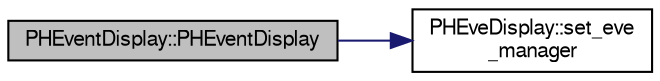 digraph "PHEventDisplay::PHEventDisplay"
{
  bgcolor="transparent";
  edge [fontname="FreeSans",fontsize="10",labelfontname="FreeSans",labelfontsize="10"];
  node [fontname="FreeSans",fontsize="10",shape=record];
  rankdir="LR";
  Node1 [label="PHEventDisplay::PHEventDisplay",height=0.2,width=0.4,color="black", fillcolor="grey75", style="filled" fontcolor="black"];
  Node1 -> Node2 [color="midnightblue",fontsize="10",style="solid",fontname="FreeSans"];
  Node2 [label="PHEveDisplay::set_eve\l_manager",height=0.2,width=0.4,color="black",URL="$df/d41/classPHEveDisplay.html#aac1721a28fb84c5c5ef0d45db45e29e7",tooltip="Set a pointer to the underlying TEveManager. "];
}
